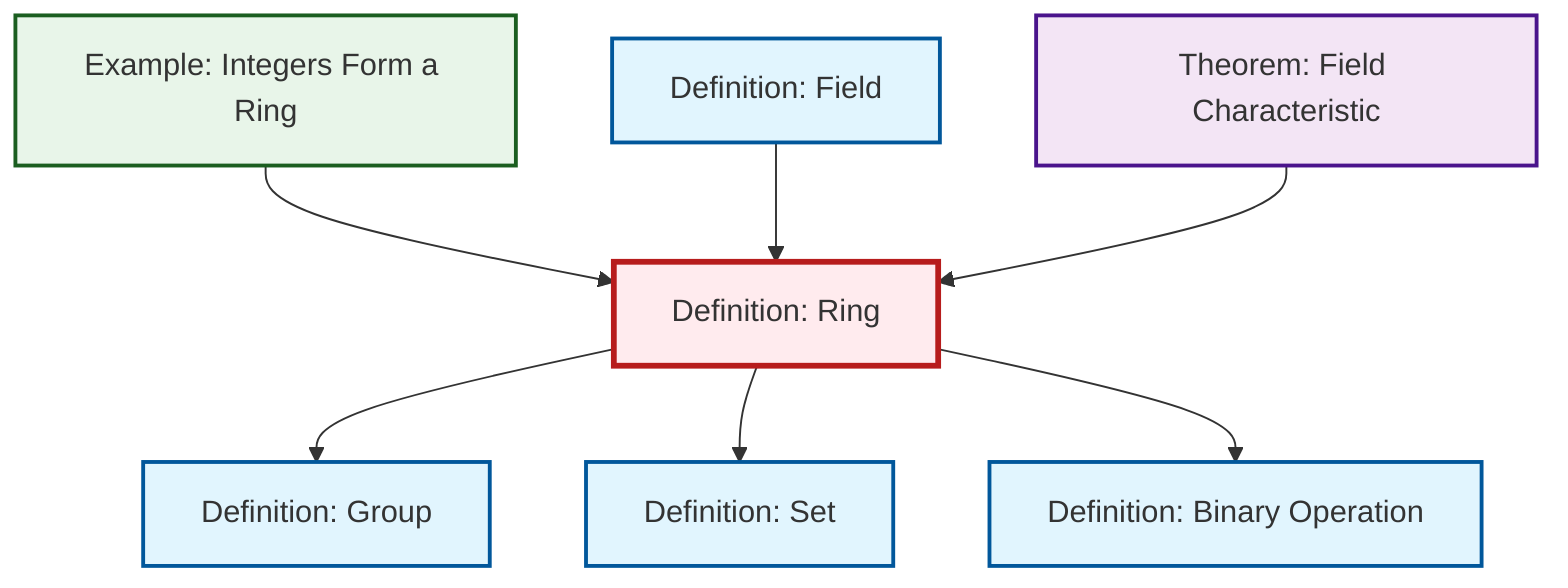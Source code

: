 graph TD
    classDef definition fill:#e1f5fe,stroke:#01579b,stroke-width:2px
    classDef theorem fill:#f3e5f5,stroke:#4a148c,stroke-width:2px
    classDef axiom fill:#fff3e0,stroke:#e65100,stroke-width:2px
    classDef example fill:#e8f5e9,stroke:#1b5e20,stroke-width:2px
    classDef current fill:#ffebee,stroke:#b71c1c,stroke-width:3px
    def-binary-operation["Definition: Binary Operation"]:::definition
    def-field["Definition: Field"]:::definition
    def-set["Definition: Set"]:::definition
    def-ring["Definition: Ring"]:::definition
    thm-field-characteristic["Theorem: Field Characteristic"]:::theorem
    ex-integers-ring["Example: Integers Form a Ring"]:::example
    def-group["Definition: Group"]:::definition
    def-ring --> def-group
    ex-integers-ring --> def-ring
    def-field --> def-ring
    thm-field-characteristic --> def-ring
    def-ring --> def-set
    def-ring --> def-binary-operation
    class def-ring current